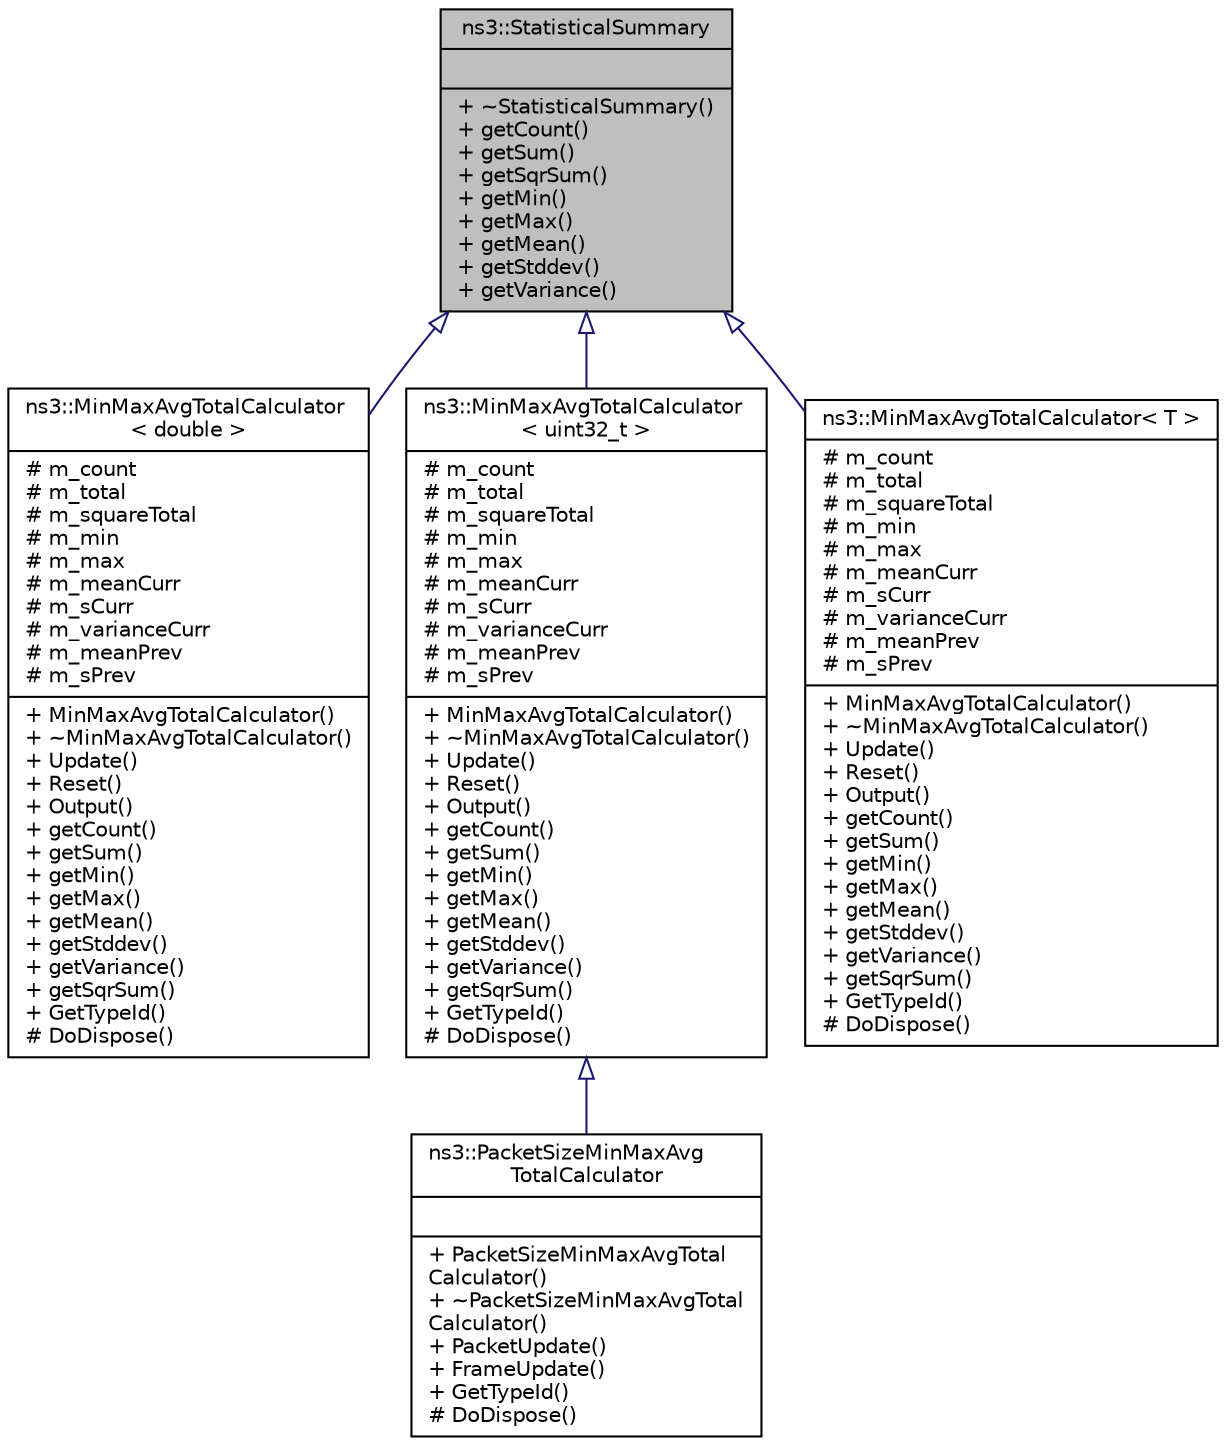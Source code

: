 digraph "ns3::StatisticalSummary"
{
  edge [fontname="Helvetica",fontsize="10",labelfontname="Helvetica",labelfontsize="10"];
  node [fontname="Helvetica",fontsize="10",shape=record];
  Node1 [label="{ns3::StatisticalSummary\n||+ ~StatisticalSummary()\l+ getCount()\l+ getSum()\l+ getSqrSum()\l+ getMin()\l+ getMax()\l+ getMean()\l+ getStddev()\l+ getVariance()\l}",height=0.2,width=0.4,color="black", fillcolor="grey75", style="filled", fontcolor="black"];
  Node1 -> Node2 [dir="back",color="midnightblue",fontsize="10",style="solid",arrowtail="onormal"];
  Node2 [label="{ns3::MinMaxAvgTotalCalculator\l\< double \>\n|# m_count\l# m_total\l# m_squareTotal\l# m_min\l# m_max\l# m_meanCurr\l# m_sCurr\l# m_varianceCurr\l# m_meanPrev\l# m_sPrev\l|+ MinMaxAvgTotalCalculator()\l+ ~MinMaxAvgTotalCalculator()\l+ Update()\l+ Reset()\l+ Output()\l+ getCount()\l+ getSum()\l+ getMin()\l+ getMax()\l+ getMean()\l+ getStddev()\l+ getVariance()\l+ getSqrSum()\l+ GetTypeId()\l# DoDispose()\l}",height=0.2,width=0.4,color="black", fillcolor="white", style="filled",URL="$d0/dcd/classns3_1_1MinMaxAvgTotalCalculator.html"];
  Node1 -> Node3 [dir="back",color="midnightblue",fontsize="10",style="solid",arrowtail="onormal"];
  Node3 [label="{ns3::MinMaxAvgTotalCalculator\l\< uint32_t \>\n|# m_count\l# m_total\l# m_squareTotal\l# m_min\l# m_max\l# m_meanCurr\l# m_sCurr\l# m_varianceCurr\l# m_meanPrev\l# m_sPrev\l|+ MinMaxAvgTotalCalculator()\l+ ~MinMaxAvgTotalCalculator()\l+ Update()\l+ Reset()\l+ Output()\l+ getCount()\l+ getSum()\l+ getMin()\l+ getMax()\l+ getMean()\l+ getStddev()\l+ getVariance()\l+ getSqrSum()\l+ GetTypeId()\l# DoDispose()\l}",height=0.2,width=0.4,color="black", fillcolor="white", style="filled",URL="$d0/dcd/classns3_1_1MinMaxAvgTotalCalculator.html"];
  Node3 -> Node4 [dir="back",color="midnightblue",fontsize="10",style="solid",arrowtail="onormal"];
  Node4 [label="{ns3::PacketSizeMinMaxAvg\lTotalCalculator\n||+ PacketSizeMinMaxAvgTotal\lCalculator()\l+ ~PacketSizeMinMaxAvgTotal\lCalculator()\l+ PacketUpdate()\l+ FrameUpdate()\l+ GetTypeId()\l# DoDispose()\l}",height=0.2,width=0.4,color="black", fillcolor="white", style="filled",URL="$d0/d57/classns3_1_1PacketSizeMinMaxAvgTotalCalculator.html"];
  Node1 -> Node5 [dir="back",color="midnightblue",fontsize="10",style="solid",arrowtail="onormal"];
  Node5 [label="{ns3::MinMaxAvgTotalCalculator\< T \>\n|# m_count\l# m_total\l# m_squareTotal\l# m_min\l# m_max\l# m_meanCurr\l# m_sCurr\l# m_varianceCurr\l# m_meanPrev\l# m_sPrev\l|+ MinMaxAvgTotalCalculator()\l+ ~MinMaxAvgTotalCalculator()\l+ Update()\l+ Reset()\l+ Output()\l+ getCount()\l+ getSum()\l+ getMin()\l+ getMax()\l+ getMean()\l+ getStddev()\l+ getVariance()\l+ getSqrSum()\l+ GetTypeId()\l# DoDispose()\l}",height=0.2,width=0.4,color="black", fillcolor="white", style="filled",URL="$d0/dcd/classns3_1_1MinMaxAvgTotalCalculator.html",tooltip="Template class MinMaxAvgTotalCalculator. "];
}
